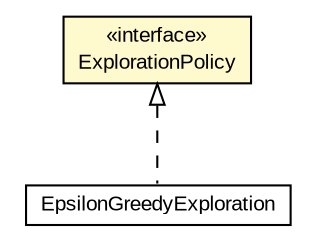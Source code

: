 #!/usr/local/bin/dot
#
# Class diagram 
# Generated by UMLGraph version 5.1 (http://www.umlgraph.org/)
#

digraph G {
	edge [fontname="arial",fontsize=10,labelfontname="arial",labelfontsize=10];
	node [fontname="arial",fontsize=10,shape=plaintext];
	nodesep=0.25;
	ranksep=0.5;
	// com.mycompany.mavenproject1.ExplorationPolicy
	c43 [label=<<table title="com.mycompany.mavenproject1.ExplorationPolicy" border="0" cellborder="1" cellspacing="0" cellpadding="2" port="p" bgcolor="lemonChiffon" href="./ExplorationPolicy.html">
		<tr><td><table border="0" cellspacing="0" cellpadding="1">
<tr><td align="center" balign="center"> &#171;interface&#187; </td></tr>
<tr><td align="center" balign="center"> ExplorationPolicy </td></tr>
		</table></td></tr>
		</table>>, fontname="arial", fontcolor="black", fontsize=10.0];
	// com.mycompany.mavenproject1.EpsilonGreedyExploration
	c44 [label=<<table title="com.mycompany.mavenproject1.EpsilonGreedyExploration" border="0" cellborder="1" cellspacing="0" cellpadding="2" port="p" href="./EpsilonGreedyExploration.html">
		<tr><td><table border="0" cellspacing="0" cellpadding="1">
<tr><td align="center" balign="center"> EpsilonGreedyExploration </td></tr>
		</table></td></tr>
		</table>>, fontname="arial", fontcolor="black", fontsize=10.0];
	//com.mycompany.mavenproject1.EpsilonGreedyExploration implements com.mycompany.mavenproject1.ExplorationPolicy
	c43:p -> c44:p [dir=back,arrowtail=empty,style=dashed];
}

